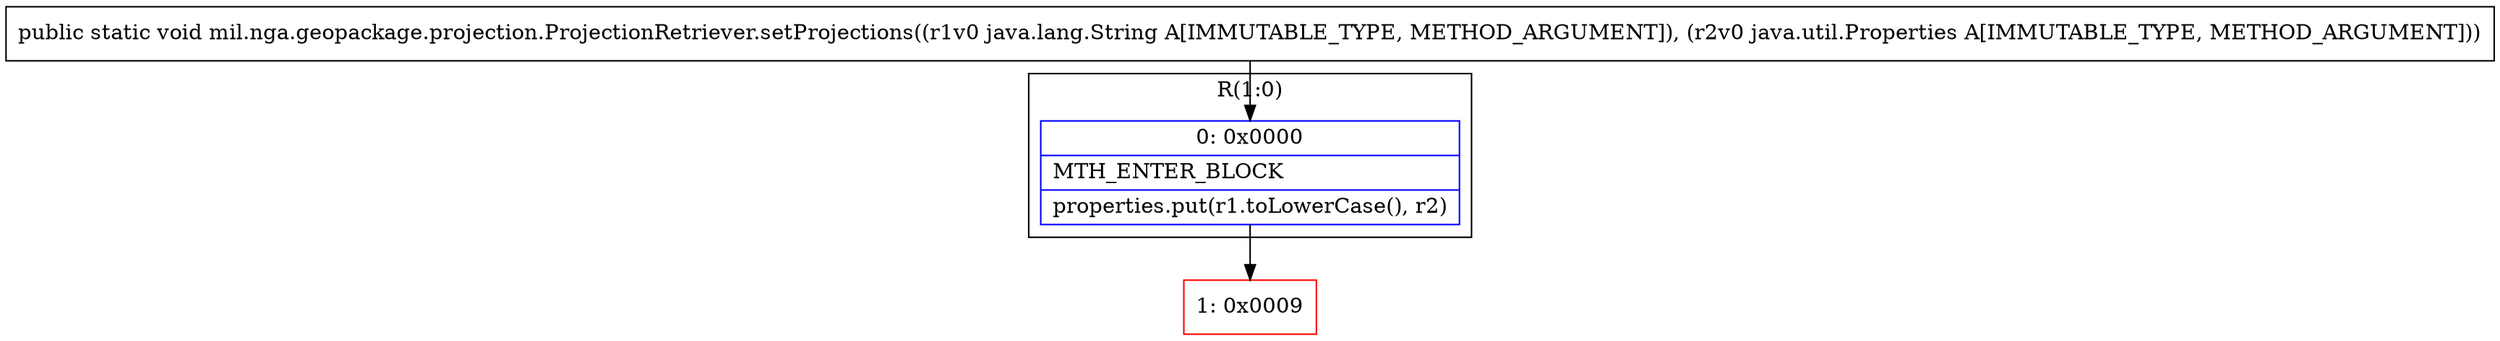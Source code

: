 digraph "CFG formil.nga.geopackage.projection.ProjectionRetriever.setProjections(Ljava\/lang\/String;Ljava\/util\/Properties;)V" {
subgraph cluster_Region_326621098 {
label = "R(1:0)";
node [shape=record,color=blue];
Node_0 [shape=record,label="{0\:\ 0x0000|MTH_ENTER_BLOCK\l|properties.put(r1.toLowerCase(), r2)\l}"];
}
Node_1 [shape=record,color=red,label="{1\:\ 0x0009}"];
MethodNode[shape=record,label="{public static void mil.nga.geopackage.projection.ProjectionRetriever.setProjections((r1v0 java.lang.String A[IMMUTABLE_TYPE, METHOD_ARGUMENT]), (r2v0 java.util.Properties A[IMMUTABLE_TYPE, METHOD_ARGUMENT])) }"];
MethodNode -> Node_0;
Node_0 -> Node_1;
}

